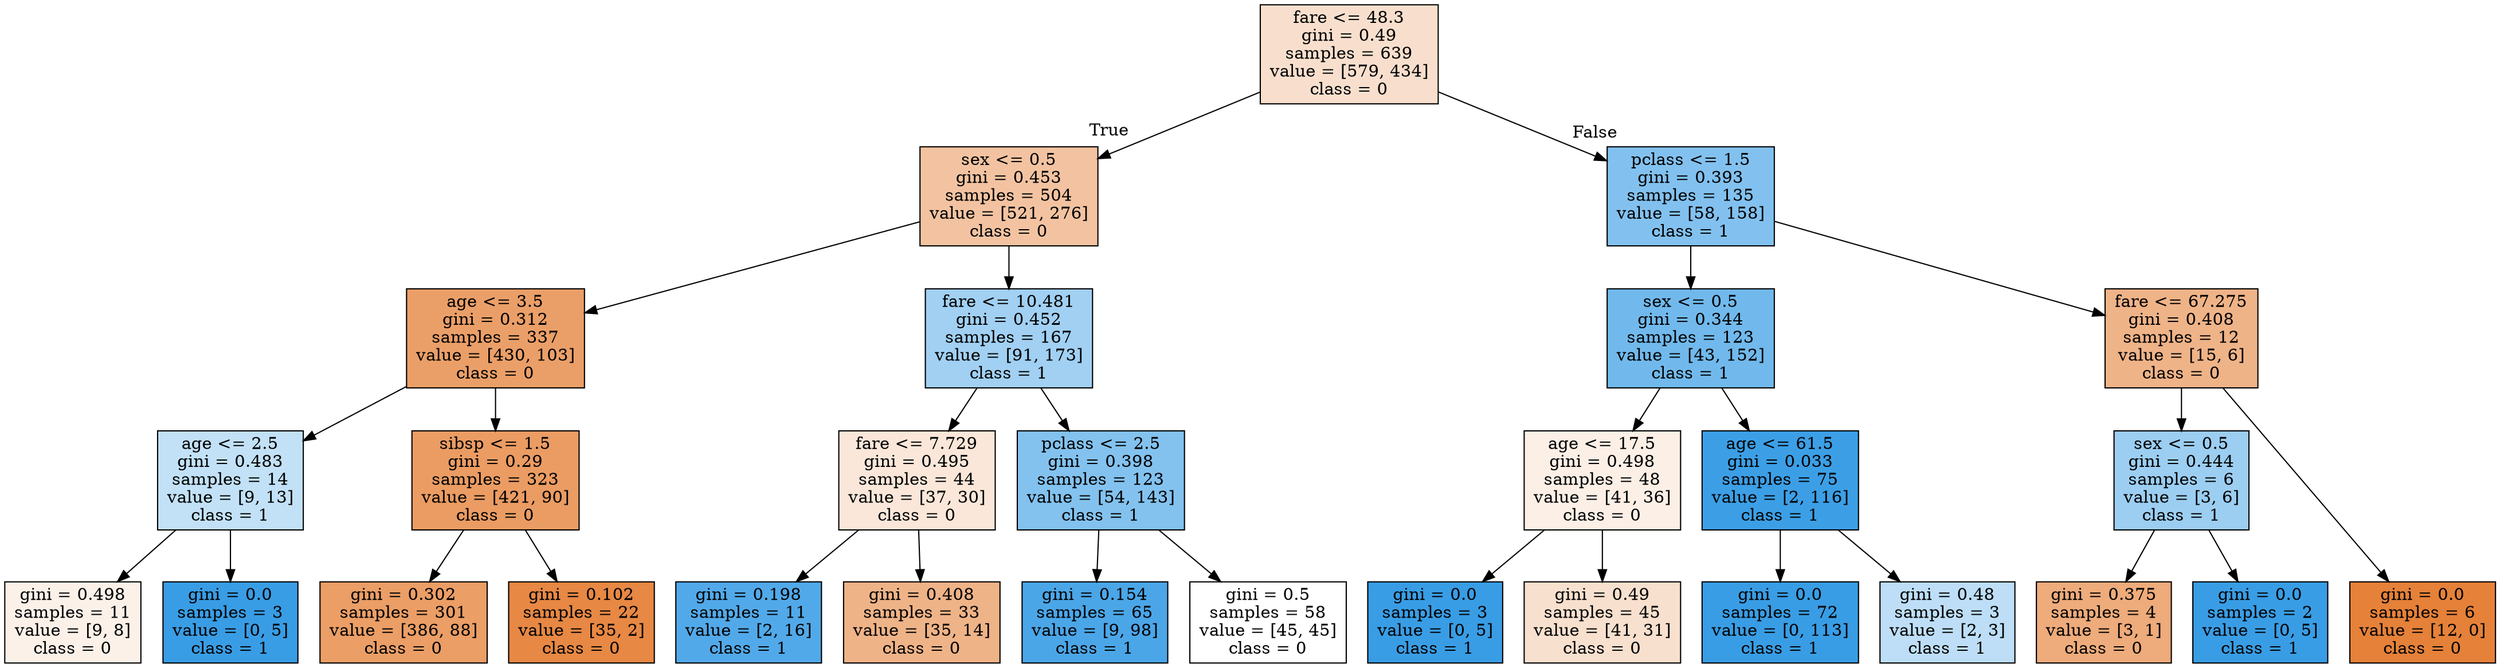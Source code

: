 digraph Tree {
node [shape=box, style="filled", color="black"] ;
graph [ranksep=equally, splines=polyline] ;
0 [label="fare <= 48.3\ngini = 0.49\nsamples = 639\nvalue = [579, 434]\nclass = 0", fillcolor="#e5813940"] ;
1 [label="sex <= 0.5\ngini = 0.453\nsamples = 504\nvalue = [521, 276]\nclass = 0", fillcolor="#e5813978"] ;
0 -> 1 [labeldistance=2.5, labelangle=45, headlabel="True"] ;
2 [label="age <= 3.5\ngini = 0.312\nsamples = 337\nvalue = [430, 103]\nclass = 0", fillcolor="#e58139c2"] ;
1 -> 2 ;
3 [label="age <= 2.5\ngini = 0.483\nsamples = 14\nvalue = [9, 13]\nclass = 1", fillcolor="#399de54e"] ;
2 -> 3 ;
4 [label="gini = 0.498\nsamples = 11\nvalue = [9, 8]\nclass = 0", fillcolor="#e581391c"] ;
3 -> 4 ;
5 [label="gini = 0.0\nsamples = 3\nvalue = [0, 5]\nclass = 1", fillcolor="#399de5ff"] ;
3 -> 5 ;
6 [label="sibsp <= 1.5\ngini = 0.29\nsamples = 323\nvalue = [421, 90]\nclass = 0", fillcolor="#e58139c8"] ;
2 -> 6 ;
7 [label="gini = 0.302\nsamples = 301\nvalue = [386, 88]\nclass = 0", fillcolor="#e58139c5"] ;
6 -> 7 ;
8 [label="gini = 0.102\nsamples = 22\nvalue = [35, 2]\nclass = 0", fillcolor="#e58139f0"] ;
6 -> 8 ;
9 [label="fare <= 10.481\ngini = 0.452\nsamples = 167\nvalue = [91, 173]\nclass = 1", fillcolor="#399de579"] ;
1 -> 9 ;
10 [label="fare <= 7.729\ngini = 0.495\nsamples = 44\nvalue = [37, 30]\nclass = 0", fillcolor="#e5813930"] ;
9 -> 10 ;
11 [label="gini = 0.198\nsamples = 11\nvalue = [2, 16]\nclass = 1", fillcolor="#399de5df"] ;
10 -> 11 ;
12 [label="gini = 0.408\nsamples = 33\nvalue = [35, 14]\nclass = 0", fillcolor="#e5813999"] ;
10 -> 12 ;
13 [label="pclass <= 2.5\ngini = 0.398\nsamples = 123\nvalue = [54, 143]\nclass = 1", fillcolor="#399de59f"] ;
9 -> 13 ;
14 [label="gini = 0.154\nsamples = 65\nvalue = [9, 98]\nclass = 1", fillcolor="#399de5e8"] ;
13 -> 14 ;
15 [label="gini = 0.5\nsamples = 58\nvalue = [45, 45]\nclass = 0", fillcolor="#e5813900"] ;
13 -> 15 ;
16 [label="pclass <= 1.5\ngini = 0.393\nsamples = 135\nvalue = [58, 158]\nclass = 1", fillcolor="#399de5a1"] ;
0 -> 16 [labeldistance=2.5, labelangle=-45, headlabel="False"] ;
17 [label="sex <= 0.5\ngini = 0.344\nsamples = 123\nvalue = [43, 152]\nclass = 1", fillcolor="#399de5b7"] ;
16 -> 17 ;
18 [label="age <= 17.5\ngini = 0.498\nsamples = 48\nvalue = [41, 36]\nclass = 0", fillcolor="#e581391f"] ;
17 -> 18 ;
19 [label="gini = 0.0\nsamples = 3\nvalue = [0, 5]\nclass = 1", fillcolor="#399de5ff"] ;
18 -> 19 ;
20 [label="gini = 0.49\nsamples = 45\nvalue = [41, 31]\nclass = 0", fillcolor="#e581393e"] ;
18 -> 20 ;
21 [label="age <= 61.5\ngini = 0.033\nsamples = 75\nvalue = [2, 116]\nclass = 1", fillcolor="#399de5fb"] ;
17 -> 21 ;
22 [label="gini = 0.0\nsamples = 72\nvalue = [0, 113]\nclass = 1", fillcolor="#399de5ff"] ;
21 -> 22 ;
23 [label="gini = 0.48\nsamples = 3\nvalue = [2, 3]\nclass = 1", fillcolor="#399de555"] ;
21 -> 23 ;
24 [label="fare <= 67.275\ngini = 0.408\nsamples = 12\nvalue = [15, 6]\nclass = 0", fillcolor="#e5813999"] ;
16 -> 24 ;
25 [label="sex <= 0.5\ngini = 0.444\nsamples = 6\nvalue = [3, 6]\nclass = 1", fillcolor="#399de57f"] ;
24 -> 25 ;
26 [label="gini = 0.375\nsamples = 4\nvalue = [3, 1]\nclass = 0", fillcolor="#e58139aa"] ;
25 -> 26 ;
27 [label="gini = 0.0\nsamples = 2\nvalue = [0, 5]\nclass = 1", fillcolor="#399de5ff"] ;
25 -> 27 ;
28 [label="gini = 0.0\nsamples = 6\nvalue = [12, 0]\nclass = 0", fillcolor="#e58139ff"] ;
24 -> 28 ;
{rank=same ; 0} ;
{rank=same ; 1; 16} ;
{rank=same ; 2; 9; 17; 24} ;
{rank=same ; 3; 6; 10; 13; 18; 21; 25} ;
{rank=same ; 4; 5; 7; 8; 11; 12; 14; 15; 19; 20; 22; 23; 26; 27; 28} ;
}